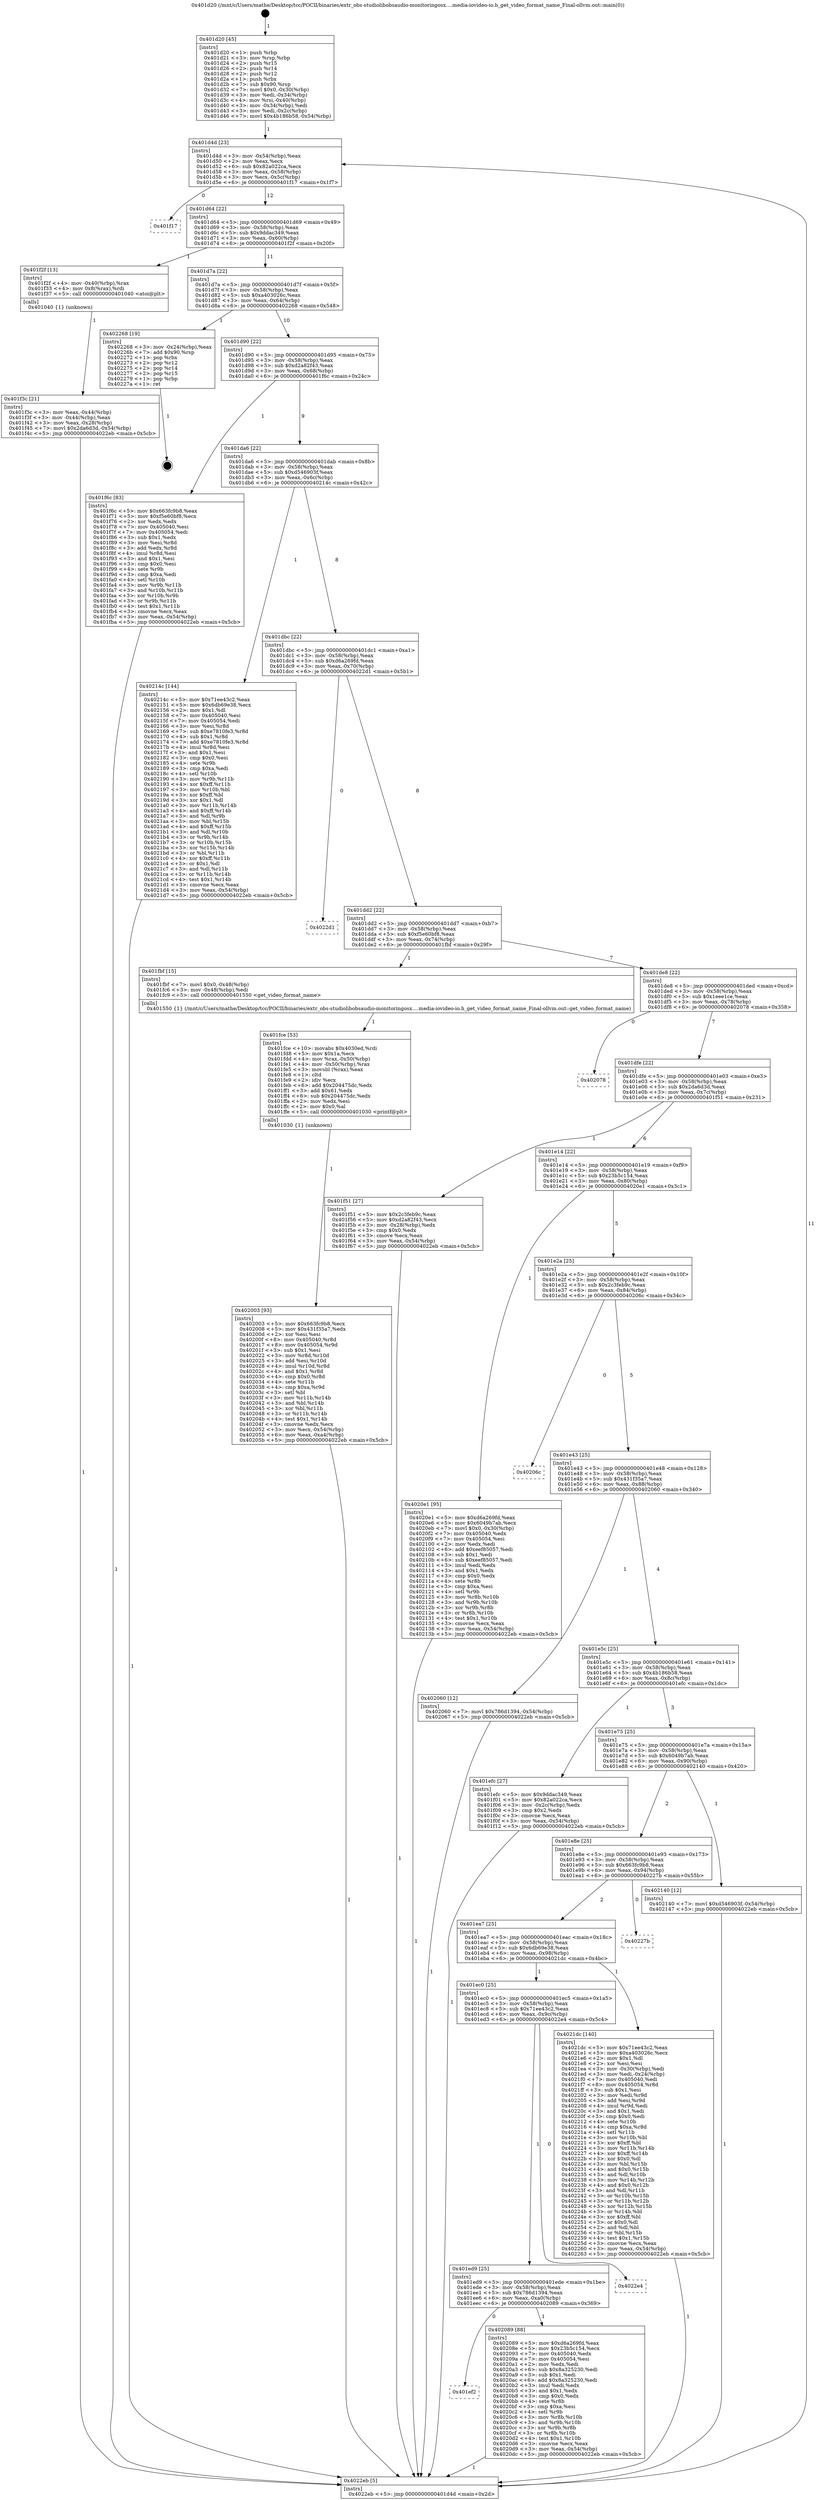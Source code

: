 digraph "0x401d20" {
  label = "0x401d20 (/mnt/c/Users/mathe/Desktop/tcc/POCII/binaries/extr_obs-studiolibobsaudio-monitoringosx....media-iovideo-io.h_get_video_format_name_Final-ollvm.out::main(0))"
  labelloc = "t"
  node[shape=record]

  Entry [label="",width=0.3,height=0.3,shape=circle,fillcolor=black,style=filled]
  "0x401d4d" [label="{
     0x401d4d [23]\l
     | [instrs]\l
     &nbsp;&nbsp;0x401d4d \<+3\>: mov -0x54(%rbp),%eax\l
     &nbsp;&nbsp;0x401d50 \<+2\>: mov %eax,%ecx\l
     &nbsp;&nbsp;0x401d52 \<+6\>: sub $0x82a022ca,%ecx\l
     &nbsp;&nbsp;0x401d58 \<+3\>: mov %eax,-0x58(%rbp)\l
     &nbsp;&nbsp;0x401d5b \<+3\>: mov %ecx,-0x5c(%rbp)\l
     &nbsp;&nbsp;0x401d5e \<+6\>: je 0000000000401f17 \<main+0x1f7\>\l
  }"]
  "0x401f17" [label="{
     0x401f17\l
  }", style=dashed]
  "0x401d64" [label="{
     0x401d64 [22]\l
     | [instrs]\l
     &nbsp;&nbsp;0x401d64 \<+5\>: jmp 0000000000401d69 \<main+0x49\>\l
     &nbsp;&nbsp;0x401d69 \<+3\>: mov -0x58(%rbp),%eax\l
     &nbsp;&nbsp;0x401d6c \<+5\>: sub $0x9ddac349,%eax\l
     &nbsp;&nbsp;0x401d71 \<+3\>: mov %eax,-0x60(%rbp)\l
     &nbsp;&nbsp;0x401d74 \<+6\>: je 0000000000401f2f \<main+0x20f\>\l
  }"]
  Exit [label="",width=0.3,height=0.3,shape=circle,fillcolor=black,style=filled,peripheries=2]
  "0x401f2f" [label="{
     0x401f2f [13]\l
     | [instrs]\l
     &nbsp;&nbsp;0x401f2f \<+4\>: mov -0x40(%rbp),%rax\l
     &nbsp;&nbsp;0x401f33 \<+4\>: mov 0x8(%rax),%rdi\l
     &nbsp;&nbsp;0x401f37 \<+5\>: call 0000000000401040 \<atoi@plt\>\l
     | [calls]\l
     &nbsp;&nbsp;0x401040 \{1\} (unknown)\l
  }"]
  "0x401d7a" [label="{
     0x401d7a [22]\l
     | [instrs]\l
     &nbsp;&nbsp;0x401d7a \<+5\>: jmp 0000000000401d7f \<main+0x5f\>\l
     &nbsp;&nbsp;0x401d7f \<+3\>: mov -0x58(%rbp),%eax\l
     &nbsp;&nbsp;0x401d82 \<+5\>: sub $0xa403026c,%eax\l
     &nbsp;&nbsp;0x401d87 \<+3\>: mov %eax,-0x64(%rbp)\l
     &nbsp;&nbsp;0x401d8a \<+6\>: je 0000000000402268 \<main+0x548\>\l
  }"]
  "0x401ef2" [label="{
     0x401ef2\l
  }", style=dashed]
  "0x402268" [label="{
     0x402268 [19]\l
     | [instrs]\l
     &nbsp;&nbsp;0x402268 \<+3\>: mov -0x24(%rbp),%eax\l
     &nbsp;&nbsp;0x40226b \<+7\>: add $0x90,%rsp\l
     &nbsp;&nbsp;0x402272 \<+1\>: pop %rbx\l
     &nbsp;&nbsp;0x402273 \<+2\>: pop %r12\l
     &nbsp;&nbsp;0x402275 \<+2\>: pop %r14\l
     &nbsp;&nbsp;0x402277 \<+2\>: pop %r15\l
     &nbsp;&nbsp;0x402279 \<+1\>: pop %rbp\l
     &nbsp;&nbsp;0x40227a \<+1\>: ret\l
  }"]
  "0x401d90" [label="{
     0x401d90 [22]\l
     | [instrs]\l
     &nbsp;&nbsp;0x401d90 \<+5\>: jmp 0000000000401d95 \<main+0x75\>\l
     &nbsp;&nbsp;0x401d95 \<+3\>: mov -0x58(%rbp),%eax\l
     &nbsp;&nbsp;0x401d98 \<+5\>: sub $0xd2a82f43,%eax\l
     &nbsp;&nbsp;0x401d9d \<+3\>: mov %eax,-0x68(%rbp)\l
     &nbsp;&nbsp;0x401da0 \<+6\>: je 0000000000401f6c \<main+0x24c\>\l
  }"]
  "0x402089" [label="{
     0x402089 [88]\l
     | [instrs]\l
     &nbsp;&nbsp;0x402089 \<+5\>: mov $0xd6a269fd,%eax\l
     &nbsp;&nbsp;0x40208e \<+5\>: mov $0x23b5c154,%ecx\l
     &nbsp;&nbsp;0x402093 \<+7\>: mov 0x405040,%edx\l
     &nbsp;&nbsp;0x40209a \<+7\>: mov 0x405054,%esi\l
     &nbsp;&nbsp;0x4020a1 \<+2\>: mov %edx,%edi\l
     &nbsp;&nbsp;0x4020a3 \<+6\>: sub $0x8a325230,%edi\l
     &nbsp;&nbsp;0x4020a9 \<+3\>: sub $0x1,%edi\l
     &nbsp;&nbsp;0x4020ac \<+6\>: add $0x8a325230,%edi\l
     &nbsp;&nbsp;0x4020b2 \<+3\>: imul %edi,%edx\l
     &nbsp;&nbsp;0x4020b5 \<+3\>: and $0x1,%edx\l
     &nbsp;&nbsp;0x4020b8 \<+3\>: cmp $0x0,%edx\l
     &nbsp;&nbsp;0x4020bb \<+4\>: sete %r8b\l
     &nbsp;&nbsp;0x4020bf \<+3\>: cmp $0xa,%esi\l
     &nbsp;&nbsp;0x4020c2 \<+4\>: setl %r9b\l
     &nbsp;&nbsp;0x4020c6 \<+3\>: mov %r8b,%r10b\l
     &nbsp;&nbsp;0x4020c9 \<+3\>: and %r9b,%r10b\l
     &nbsp;&nbsp;0x4020cc \<+3\>: xor %r9b,%r8b\l
     &nbsp;&nbsp;0x4020cf \<+3\>: or %r8b,%r10b\l
     &nbsp;&nbsp;0x4020d2 \<+4\>: test $0x1,%r10b\l
     &nbsp;&nbsp;0x4020d6 \<+3\>: cmovne %ecx,%eax\l
     &nbsp;&nbsp;0x4020d9 \<+3\>: mov %eax,-0x54(%rbp)\l
     &nbsp;&nbsp;0x4020dc \<+5\>: jmp 00000000004022eb \<main+0x5cb\>\l
  }"]
  "0x401f6c" [label="{
     0x401f6c [83]\l
     | [instrs]\l
     &nbsp;&nbsp;0x401f6c \<+5\>: mov $0x663fc9b8,%eax\l
     &nbsp;&nbsp;0x401f71 \<+5\>: mov $0xf5e60bf8,%ecx\l
     &nbsp;&nbsp;0x401f76 \<+2\>: xor %edx,%edx\l
     &nbsp;&nbsp;0x401f78 \<+7\>: mov 0x405040,%esi\l
     &nbsp;&nbsp;0x401f7f \<+7\>: mov 0x405054,%edi\l
     &nbsp;&nbsp;0x401f86 \<+3\>: sub $0x1,%edx\l
     &nbsp;&nbsp;0x401f89 \<+3\>: mov %esi,%r8d\l
     &nbsp;&nbsp;0x401f8c \<+3\>: add %edx,%r8d\l
     &nbsp;&nbsp;0x401f8f \<+4\>: imul %r8d,%esi\l
     &nbsp;&nbsp;0x401f93 \<+3\>: and $0x1,%esi\l
     &nbsp;&nbsp;0x401f96 \<+3\>: cmp $0x0,%esi\l
     &nbsp;&nbsp;0x401f99 \<+4\>: sete %r9b\l
     &nbsp;&nbsp;0x401f9d \<+3\>: cmp $0xa,%edi\l
     &nbsp;&nbsp;0x401fa0 \<+4\>: setl %r10b\l
     &nbsp;&nbsp;0x401fa4 \<+3\>: mov %r9b,%r11b\l
     &nbsp;&nbsp;0x401fa7 \<+3\>: and %r10b,%r11b\l
     &nbsp;&nbsp;0x401faa \<+3\>: xor %r10b,%r9b\l
     &nbsp;&nbsp;0x401fad \<+3\>: or %r9b,%r11b\l
     &nbsp;&nbsp;0x401fb0 \<+4\>: test $0x1,%r11b\l
     &nbsp;&nbsp;0x401fb4 \<+3\>: cmovne %ecx,%eax\l
     &nbsp;&nbsp;0x401fb7 \<+3\>: mov %eax,-0x54(%rbp)\l
     &nbsp;&nbsp;0x401fba \<+5\>: jmp 00000000004022eb \<main+0x5cb\>\l
  }"]
  "0x401da6" [label="{
     0x401da6 [22]\l
     | [instrs]\l
     &nbsp;&nbsp;0x401da6 \<+5\>: jmp 0000000000401dab \<main+0x8b\>\l
     &nbsp;&nbsp;0x401dab \<+3\>: mov -0x58(%rbp),%eax\l
     &nbsp;&nbsp;0x401dae \<+5\>: sub $0xd546903f,%eax\l
     &nbsp;&nbsp;0x401db3 \<+3\>: mov %eax,-0x6c(%rbp)\l
     &nbsp;&nbsp;0x401db6 \<+6\>: je 000000000040214c \<main+0x42c\>\l
  }"]
  "0x401ed9" [label="{
     0x401ed9 [25]\l
     | [instrs]\l
     &nbsp;&nbsp;0x401ed9 \<+5\>: jmp 0000000000401ede \<main+0x1be\>\l
     &nbsp;&nbsp;0x401ede \<+3\>: mov -0x58(%rbp),%eax\l
     &nbsp;&nbsp;0x401ee1 \<+5\>: sub $0x786d1394,%eax\l
     &nbsp;&nbsp;0x401ee6 \<+6\>: mov %eax,-0xa0(%rbp)\l
     &nbsp;&nbsp;0x401eec \<+6\>: je 0000000000402089 \<main+0x369\>\l
  }"]
  "0x40214c" [label="{
     0x40214c [144]\l
     | [instrs]\l
     &nbsp;&nbsp;0x40214c \<+5\>: mov $0x71ee43c2,%eax\l
     &nbsp;&nbsp;0x402151 \<+5\>: mov $0x6db69e38,%ecx\l
     &nbsp;&nbsp;0x402156 \<+2\>: mov $0x1,%dl\l
     &nbsp;&nbsp;0x402158 \<+7\>: mov 0x405040,%esi\l
     &nbsp;&nbsp;0x40215f \<+7\>: mov 0x405054,%edi\l
     &nbsp;&nbsp;0x402166 \<+3\>: mov %esi,%r8d\l
     &nbsp;&nbsp;0x402169 \<+7\>: sub $0xe7810fe3,%r8d\l
     &nbsp;&nbsp;0x402170 \<+4\>: sub $0x1,%r8d\l
     &nbsp;&nbsp;0x402174 \<+7\>: add $0xe7810fe3,%r8d\l
     &nbsp;&nbsp;0x40217b \<+4\>: imul %r8d,%esi\l
     &nbsp;&nbsp;0x40217f \<+3\>: and $0x1,%esi\l
     &nbsp;&nbsp;0x402182 \<+3\>: cmp $0x0,%esi\l
     &nbsp;&nbsp;0x402185 \<+4\>: sete %r9b\l
     &nbsp;&nbsp;0x402189 \<+3\>: cmp $0xa,%edi\l
     &nbsp;&nbsp;0x40218c \<+4\>: setl %r10b\l
     &nbsp;&nbsp;0x402190 \<+3\>: mov %r9b,%r11b\l
     &nbsp;&nbsp;0x402193 \<+4\>: xor $0xff,%r11b\l
     &nbsp;&nbsp;0x402197 \<+3\>: mov %r10b,%bl\l
     &nbsp;&nbsp;0x40219a \<+3\>: xor $0xff,%bl\l
     &nbsp;&nbsp;0x40219d \<+3\>: xor $0x1,%dl\l
     &nbsp;&nbsp;0x4021a0 \<+3\>: mov %r11b,%r14b\l
     &nbsp;&nbsp;0x4021a3 \<+4\>: and $0xff,%r14b\l
     &nbsp;&nbsp;0x4021a7 \<+3\>: and %dl,%r9b\l
     &nbsp;&nbsp;0x4021aa \<+3\>: mov %bl,%r15b\l
     &nbsp;&nbsp;0x4021ad \<+4\>: and $0xff,%r15b\l
     &nbsp;&nbsp;0x4021b1 \<+3\>: and %dl,%r10b\l
     &nbsp;&nbsp;0x4021b4 \<+3\>: or %r9b,%r14b\l
     &nbsp;&nbsp;0x4021b7 \<+3\>: or %r10b,%r15b\l
     &nbsp;&nbsp;0x4021ba \<+3\>: xor %r15b,%r14b\l
     &nbsp;&nbsp;0x4021bd \<+3\>: or %bl,%r11b\l
     &nbsp;&nbsp;0x4021c0 \<+4\>: xor $0xff,%r11b\l
     &nbsp;&nbsp;0x4021c4 \<+3\>: or $0x1,%dl\l
     &nbsp;&nbsp;0x4021c7 \<+3\>: and %dl,%r11b\l
     &nbsp;&nbsp;0x4021ca \<+3\>: or %r11b,%r14b\l
     &nbsp;&nbsp;0x4021cd \<+4\>: test $0x1,%r14b\l
     &nbsp;&nbsp;0x4021d1 \<+3\>: cmovne %ecx,%eax\l
     &nbsp;&nbsp;0x4021d4 \<+3\>: mov %eax,-0x54(%rbp)\l
     &nbsp;&nbsp;0x4021d7 \<+5\>: jmp 00000000004022eb \<main+0x5cb\>\l
  }"]
  "0x401dbc" [label="{
     0x401dbc [22]\l
     | [instrs]\l
     &nbsp;&nbsp;0x401dbc \<+5\>: jmp 0000000000401dc1 \<main+0xa1\>\l
     &nbsp;&nbsp;0x401dc1 \<+3\>: mov -0x58(%rbp),%eax\l
     &nbsp;&nbsp;0x401dc4 \<+5\>: sub $0xd6a269fd,%eax\l
     &nbsp;&nbsp;0x401dc9 \<+3\>: mov %eax,-0x70(%rbp)\l
     &nbsp;&nbsp;0x401dcc \<+6\>: je 00000000004022d1 \<main+0x5b1\>\l
  }"]
  "0x4022e4" [label="{
     0x4022e4\l
  }", style=dashed]
  "0x4022d1" [label="{
     0x4022d1\l
  }", style=dashed]
  "0x401dd2" [label="{
     0x401dd2 [22]\l
     | [instrs]\l
     &nbsp;&nbsp;0x401dd2 \<+5\>: jmp 0000000000401dd7 \<main+0xb7\>\l
     &nbsp;&nbsp;0x401dd7 \<+3\>: mov -0x58(%rbp),%eax\l
     &nbsp;&nbsp;0x401dda \<+5\>: sub $0xf5e60bf8,%eax\l
     &nbsp;&nbsp;0x401ddf \<+3\>: mov %eax,-0x74(%rbp)\l
     &nbsp;&nbsp;0x401de2 \<+6\>: je 0000000000401fbf \<main+0x29f\>\l
  }"]
  "0x401ec0" [label="{
     0x401ec0 [25]\l
     | [instrs]\l
     &nbsp;&nbsp;0x401ec0 \<+5\>: jmp 0000000000401ec5 \<main+0x1a5\>\l
     &nbsp;&nbsp;0x401ec5 \<+3\>: mov -0x58(%rbp),%eax\l
     &nbsp;&nbsp;0x401ec8 \<+5\>: sub $0x71ee43c2,%eax\l
     &nbsp;&nbsp;0x401ecd \<+6\>: mov %eax,-0x9c(%rbp)\l
     &nbsp;&nbsp;0x401ed3 \<+6\>: je 00000000004022e4 \<main+0x5c4\>\l
  }"]
  "0x401fbf" [label="{
     0x401fbf [15]\l
     | [instrs]\l
     &nbsp;&nbsp;0x401fbf \<+7\>: movl $0x0,-0x48(%rbp)\l
     &nbsp;&nbsp;0x401fc6 \<+3\>: mov -0x48(%rbp),%edi\l
     &nbsp;&nbsp;0x401fc9 \<+5\>: call 0000000000401550 \<get_video_format_name\>\l
     | [calls]\l
     &nbsp;&nbsp;0x401550 \{1\} (/mnt/c/Users/mathe/Desktop/tcc/POCII/binaries/extr_obs-studiolibobsaudio-monitoringosx....media-iovideo-io.h_get_video_format_name_Final-ollvm.out::get_video_format_name)\l
  }"]
  "0x401de8" [label="{
     0x401de8 [22]\l
     | [instrs]\l
     &nbsp;&nbsp;0x401de8 \<+5\>: jmp 0000000000401ded \<main+0xcd\>\l
     &nbsp;&nbsp;0x401ded \<+3\>: mov -0x58(%rbp),%eax\l
     &nbsp;&nbsp;0x401df0 \<+5\>: sub $0x1eee1ce,%eax\l
     &nbsp;&nbsp;0x401df5 \<+3\>: mov %eax,-0x78(%rbp)\l
     &nbsp;&nbsp;0x401df8 \<+6\>: je 0000000000402078 \<main+0x358\>\l
  }"]
  "0x4021dc" [label="{
     0x4021dc [140]\l
     | [instrs]\l
     &nbsp;&nbsp;0x4021dc \<+5\>: mov $0x71ee43c2,%eax\l
     &nbsp;&nbsp;0x4021e1 \<+5\>: mov $0xa403026c,%ecx\l
     &nbsp;&nbsp;0x4021e6 \<+2\>: mov $0x1,%dl\l
     &nbsp;&nbsp;0x4021e8 \<+2\>: xor %esi,%esi\l
     &nbsp;&nbsp;0x4021ea \<+3\>: mov -0x30(%rbp),%edi\l
     &nbsp;&nbsp;0x4021ed \<+3\>: mov %edi,-0x24(%rbp)\l
     &nbsp;&nbsp;0x4021f0 \<+7\>: mov 0x405040,%edi\l
     &nbsp;&nbsp;0x4021f7 \<+8\>: mov 0x405054,%r8d\l
     &nbsp;&nbsp;0x4021ff \<+3\>: sub $0x1,%esi\l
     &nbsp;&nbsp;0x402202 \<+3\>: mov %edi,%r9d\l
     &nbsp;&nbsp;0x402205 \<+3\>: add %esi,%r9d\l
     &nbsp;&nbsp;0x402208 \<+4\>: imul %r9d,%edi\l
     &nbsp;&nbsp;0x40220c \<+3\>: and $0x1,%edi\l
     &nbsp;&nbsp;0x40220f \<+3\>: cmp $0x0,%edi\l
     &nbsp;&nbsp;0x402212 \<+4\>: sete %r10b\l
     &nbsp;&nbsp;0x402216 \<+4\>: cmp $0xa,%r8d\l
     &nbsp;&nbsp;0x40221a \<+4\>: setl %r11b\l
     &nbsp;&nbsp;0x40221e \<+3\>: mov %r10b,%bl\l
     &nbsp;&nbsp;0x402221 \<+3\>: xor $0xff,%bl\l
     &nbsp;&nbsp;0x402224 \<+3\>: mov %r11b,%r14b\l
     &nbsp;&nbsp;0x402227 \<+4\>: xor $0xff,%r14b\l
     &nbsp;&nbsp;0x40222b \<+3\>: xor $0x0,%dl\l
     &nbsp;&nbsp;0x40222e \<+3\>: mov %bl,%r15b\l
     &nbsp;&nbsp;0x402231 \<+4\>: and $0x0,%r15b\l
     &nbsp;&nbsp;0x402235 \<+3\>: and %dl,%r10b\l
     &nbsp;&nbsp;0x402238 \<+3\>: mov %r14b,%r12b\l
     &nbsp;&nbsp;0x40223b \<+4\>: and $0x0,%r12b\l
     &nbsp;&nbsp;0x40223f \<+3\>: and %dl,%r11b\l
     &nbsp;&nbsp;0x402242 \<+3\>: or %r10b,%r15b\l
     &nbsp;&nbsp;0x402245 \<+3\>: or %r11b,%r12b\l
     &nbsp;&nbsp;0x402248 \<+3\>: xor %r12b,%r15b\l
     &nbsp;&nbsp;0x40224b \<+3\>: or %r14b,%bl\l
     &nbsp;&nbsp;0x40224e \<+3\>: xor $0xff,%bl\l
     &nbsp;&nbsp;0x402251 \<+3\>: or $0x0,%dl\l
     &nbsp;&nbsp;0x402254 \<+2\>: and %dl,%bl\l
     &nbsp;&nbsp;0x402256 \<+3\>: or %bl,%r15b\l
     &nbsp;&nbsp;0x402259 \<+4\>: test $0x1,%r15b\l
     &nbsp;&nbsp;0x40225d \<+3\>: cmovne %ecx,%eax\l
     &nbsp;&nbsp;0x402260 \<+3\>: mov %eax,-0x54(%rbp)\l
     &nbsp;&nbsp;0x402263 \<+5\>: jmp 00000000004022eb \<main+0x5cb\>\l
  }"]
  "0x402078" [label="{
     0x402078\l
  }", style=dashed]
  "0x401dfe" [label="{
     0x401dfe [22]\l
     | [instrs]\l
     &nbsp;&nbsp;0x401dfe \<+5\>: jmp 0000000000401e03 \<main+0xe3\>\l
     &nbsp;&nbsp;0x401e03 \<+3\>: mov -0x58(%rbp),%eax\l
     &nbsp;&nbsp;0x401e06 \<+5\>: sub $0x2da6d3d,%eax\l
     &nbsp;&nbsp;0x401e0b \<+3\>: mov %eax,-0x7c(%rbp)\l
     &nbsp;&nbsp;0x401e0e \<+6\>: je 0000000000401f51 \<main+0x231\>\l
  }"]
  "0x401ea7" [label="{
     0x401ea7 [25]\l
     | [instrs]\l
     &nbsp;&nbsp;0x401ea7 \<+5\>: jmp 0000000000401eac \<main+0x18c\>\l
     &nbsp;&nbsp;0x401eac \<+3\>: mov -0x58(%rbp),%eax\l
     &nbsp;&nbsp;0x401eaf \<+5\>: sub $0x6db69e38,%eax\l
     &nbsp;&nbsp;0x401eb4 \<+6\>: mov %eax,-0x98(%rbp)\l
     &nbsp;&nbsp;0x401eba \<+6\>: je 00000000004021dc \<main+0x4bc\>\l
  }"]
  "0x401f51" [label="{
     0x401f51 [27]\l
     | [instrs]\l
     &nbsp;&nbsp;0x401f51 \<+5\>: mov $0x2c3feb9c,%eax\l
     &nbsp;&nbsp;0x401f56 \<+5\>: mov $0xd2a82f43,%ecx\l
     &nbsp;&nbsp;0x401f5b \<+3\>: mov -0x28(%rbp),%edx\l
     &nbsp;&nbsp;0x401f5e \<+3\>: cmp $0x0,%edx\l
     &nbsp;&nbsp;0x401f61 \<+3\>: cmove %ecx,%eax\l
     &nbsp;&nbsp;0x401f64 \<+3\>: mov %eax,-0x54(%rbp)\l
     &nbsp;&nbsp;0x401f67 \<+5\>: jmp 00000000004022eb \<main+0x5cb\>\l
  }"]
  "0x401e14" [label="{
     0x401e14 [22]\l
     | [instrs]\l
     &nbsp;&nbsp;0x401e14 \<+5\>: jmp 0000000000401e19 \<main+0xf9\>\l
     &nbsp;&nbsp;0x401e19 \<+3\>: mov -0x58(%rbp),%eax\l
     &nbsp;&nbsp;0x401e1c \<+5\>: sub $0x23b5c154,%eax\l
     &nbsp;&nbsp;0x401e21 \<+3\>: mov %eax,-0x80(%rbp)\l
     &nbsp;&nbsp;0x401e24 \<+6\>: je 00000000004020e1 \<main+0x3c1\>\l
  }"]
  "0x40227b" [label="{
     0x40227b\l
  }", style=dashed]
  "0x4020e1" [label="{
     0x4020e1 [95]\l
     | [instrs]\l
     &nbsp;&nbsp;0x4020e1 \<+5\>: mov $0xd6a269fd,%eax\l
     &nbsp;&nbsp;0x4020e6 \<+5\>: mov $0x6049b7ab,%ecx\l
     &nbsp;&nbsp;0x4020eb \<+7\>: movl $0x0,-0x30(%rbp)\l
     &nbsp;&nbsp;0x4020f2 \<+7\>: mov 0x405040,%edx\l
     &nbsp;&nbsp;0x4020f9 \<+7\>: mov 0x405054,%esi\l
     &nbsp;&nbsp;0x402100 \<+2\>: mov %edx,%edi\l
     &nbsp;&nbsp;0x402102 \<+6\>: add $0xeef85057,%edi\l
     &nbsp;&nbsp;0x402108 \<+3\>: sub $0x1,%edi\l
     &nbsp;&nbsp;0x40210b \<+6\>: sub $0xeef85057,%edi\l
     &nbsp;&nbsp;0x402111 \<+3\>: imul %edi,%edx\l
     &nbsp;&nbsp;0x402114 \<+3\>: and $0x1,%edx\l
     &nbsp;&nbsp;0x402117 \<+3\>: cmp $0x0,%edx\l
     &nbsp;&nbsp;0x40211a \<+4\>: sete %r8b\l
     &nbsp;&nbsp;0x40211e \<+3\>: cmp $0xa,%esi\l
     &nbsp;&nbsp;0x402121 \<+4\>: setl %r9b\l
     &nbsp;&nbsp;0x402125 \<+3\>: mov %r8b,%r10b\l
     &nbsp;&nbsp;0x402128 \<+3\>: and %r9b,%r10b\l
     &nbsp;&nbsp;0x40212b \<+3\>: xor %r9b,%r8b\l
     &nbsp;&nbsp;0x40212e \<+3\>: or %r8b,%r10b\l
     &nbsp;&nbsp;0x402131 \<+4\>: test $0x1,%r10b\l
     &nbsp;&nbsp;0x402135 \<+3\>: cmovne %ecx,%eax\l
     &nbsp;&nbsp;0x402138 \<+3\>: mov %eax,-0x54(%rbp)\l
     &nbsp;&nbsp;0x40213b \<+5\>: jmp 00000000004022eb \<main+0x5cb\>\l
  }"]
  "0x401e2a" [label="{
     0x401e2a [25]\l
     | [instrs]\l
     &nbsp;&nbsp;0x401e2a \<+5\>: jmp 0000000000401e2f \<main+0x10f\>\l
     &nbsp;&nbsp;0x401e2f \<+3\>: mov -0x58(%rbp),%eax\l
     &nbsp;&nbsp;0x401e32 \<+5\>: sub $0x2c3feb9c,%eax\l
     &nbsp;&nbsp;0x401e37 \<+6\>: mov %eax,-0x84(%rbp)\l
     &nbsp;&nbsp;0x401e3d \<+6\>: je 000000000040206c \<main+0x34c\>\l
  }"]
  "0x401e8e" [label="{
     0x401e8e [25]\l
     | [instrs]\l
     &nbsp;&nbsp;0x401e8e \<+5\>: jmp 0000000000401e93 \<main+0x173\>\l
     &nbsp;&nbsp;0x401e93 \<+3\>: mov -0x58(%rbp),%eax\l
     &nbsp;&nbsp;0x401e96 \<+5\>: sub $0x663fc9b8,%eax\l
     &nbsp;&nbsp;0x401e9b \<+6\>: mov %eax,-0x94(%rbp)\l
     &nbsp;&nbsp;0x401ea1 \<+6\>: je 000000000040227b \<main+0x55b\>\l
  }"]
  "0x40206c" [label="{
     0x40206c\l
  }", style=dashed]
  "0x401e43" [label="{
     0x401e43 [25]\l
     | [instrs]\l
     &nbsp;&nbsp;0x401e43 \<+5\>: jmp 0000000000401e48 \<main+0x128\>\l
     &nbsp;&nbsp;0x401e48 \<+3\>: mov -0x58(%rbp),%eax\l
     &nbsp;&nbsp;0x401e4b \<+5\>: sub $0x431f35a7,%eax\l
     &nbsp;&nbsp;0x401e50 \<+6\>: mov %eax,-0x88(%rbp)\l
     &nbsp;&nbsp;0x401e56 \<+6\>: je 0000000000402060 \<main+0x340\>\l
  }"]
  "0x402140" [label="{
     0x402140 [12]\l
     | [instrs]\l
     &nbsp;&nbsp;0x402140 \<+7\>: movl $0xd546903f,-0x54(%rbp)\l
     &nbsp;&nbsp;0x402147 \<+5\>: jmp 00000000004022eb \<main+0x5cb\>\l
  }"]
  "0x402060" [label="{
     0x402060 [12]\l
     | [instrs]\l
     &nbsp;&nbsp;0x402060 \<+7\>: movl $0x786d1394,-0x54(%rbp)\l
     &nbsp;&nbsp;0x402067 \<+5\>: jmp 00000000004022eb \<main+0x5cb\>\l
  }"]
  "0x401e5c" [label="{
     0x401e5c [25]\l
     | [instrs]\l
     &nbsp;&nbsp;0x401e5c \<+5\>: jmp 0000000000401e61 \<main+0x141\>\l
     &nbsp;&nbsp;0x401e61 \<+3\>: mov -0x58(%rbp),%eax\l
     &nbsp;&nbsp;0x401e64 \<+5\>: sub $0x4b186b58,%eax\l
     &nbsp;&nbsp;0x401e69 \<+6\>: mov %eax,-0x8c(%rbp)\l
     &nbsp;&nbsp;0x401e6f \<+6\>: je 0000000000401efc \<main+0x1dc\>\l
  }"]
  "0x402003" [label="{
     0x402003 [93]\l
     | [instrs]\l
     &nbsp;&nbsp;0x402003 \<+5\>: mov $0x663fc9b8,%ecx\l
     &nbsp;&nbsp;0x402008 \<+5\>: mov $0x431f35a7,%edx\l
     &nbsp;&nbsp;0x40200d \<+2\>: xor %esi,%esi\l
     &nbsp;&nbsp;0x40200f \<+8\>: mov 0x405040,%r8d\l
     &nbsp;&nbsp;0x402017 \<+8\>: mov 0x405054,%r9d\l
     &nbsp;&nbsp;0x40201f \<+3\>: sub $0x1,%esi\l
     &nbsp;&nbsp;0x402022 \<+3\>: mov %r8d,%r10d\l
     &nbsp;&nbsp;0x402025 \<+3\>: add %esi,%r10d\l
     &nbsp;&nbsp;0x402028 \<+4\>: imul %r10d,%r8d\l
     &nbsp;&nbsp;0x40202c \<+4\>: and $0x1,%r8d\l
     &nbsp;&nbsp;0x402030 \<+4\>: cmp $0x0,%r8d\l
     &nbsp;&nbsp;0x402034 \<+4\>: sete %r11b\l
     &nbsp;&nbsp;0x402038 \<+4\>: cmp $0xa,%r9d\l
     &nbsp;&nbsp;0x40203c \<+3\>: setl %bl\l
     &nbsp;&nbsp;0x40203f \<+3\>: mov %r11b,%r14b\l
     &nbsp;&nbsp;0x402042 \<+3\>: and %bl,%r14b\l
     &nbsp;&nbsp;0x402045 \<+3\>: xor %bl,%r11b\l
     &nbsp;&nbsp;0x402048 \<+3\>: or %r11b,%r14b\l
     &nbsp;&nbsp;0x40204b \<+4\>: test $0x1,%r14b\l
     &nbsp;&nbsp;0x40204f \<+3\>: cmovne %edx,%ecx\l
     &nbsp;&nbsp;0x402052 \<+3\>: mov %ecx,-0x54(%rbp)\l
     &nbsp;&nbsp;0x402055 \<+6\>: mov %eax,-0xa4(%rbp)\l
     &nbsp;&nbsp;0x40205b \<+5\>: jmp 00000000004022eb \<main+0x5cb\>\l
  }"]
  "0x401efc" [label="{
     0x401efc [27]\l
     | [instrs]\l
     &nbsp;&nbsp;0x401efc \<+5\>: mov $0x9ddac349,%eax\l
     &nbsp;&nbsp;0x401f01 \<+5\>: mov $0x82a022ca,%ecx\l
     &nbsp;&nbsp;0x401f06 \<+3\>: mov -0x2c(%rbp),%edx\l
     &nbsp;&nbsp;0x401f09 \<+3\>: cmp $0x2,%edx\l
     &nbsp;&nbsp;0x401f0c \<+3\>: cmovne %ecx,%eax\l
     &nbsp;&nbsp;0x401f0f \<+3\>: mov %eax,-0x54(%rbp)\l
     &nbsp;&nbsp;0x401f12 \<+5\>: jmp 00000000004022eb \<main+0x5cb\>\l
  }"]
  "0x401e75" [label="{
     0x401e75 [25]\l
     | [instrs]\l
     &nbsp;&nbsp;0x401e75 \<+5\>: jmp 0000000000401e7a \<main+0x15a\>\l
     &nbsp;&nbsp;0x401e7a \<+3\>: mov -0x58(%rbp),%eax\l
     &nbsp;&nbsp;0x401e7d \<+5\>: sub $0x6049b7ab,%eax\l
     &nbsp;&nbsp;0x401e82 \<+6\>: mov %eax,-0x90(%rbp)\l
     &nbsp;&nbsp;0x401e88 \<+6\>: je 0000000000402140 \<main+0x420\>\l
  }"]
  "0x4022eb" [label="{
     0x4022eb [5]\l
     | [instrs]\l
     &nbsp;&nbsp;0x4022eb \<+5\>: jmp 0000000000401d4d \<main+0x2d\>\l
  }"]
  "0x401d20" [label="{
     0x401d20 [45]\l
     | [instrs]\l
     &nbsp;&nbsp;0x401d20 \<+1\>: push %rbp\l
     &nbsp;&nbsp;0x401d21 \<+3\>: mov %rsp,%rbp\l
     &nbsp;&nbsp;0x401d24 \<+2\>: push %r15\l
     &nbsp;&nbsp;0x401d26 \<+2\>: push %r14\l
     &nbsp;&nbsp;0x401d28 \<+2\>: push %r12\l
     &nbsp;&nbsp;0x401d2a \<+1\>: push %rbx\l
     &nbsp;&nbsp;0x401d2b \<+7\>: sub $0x90,%rsp\l
     &nbsp;&nbsp;0x401d32 \<+7\>: movl $0x0,-0x30(%rbp)\l
     &nbsp;&nbsp;0x401d39 \<+3\>: mov %edi,-0x34(%rbp)\l
     &nbsp;&nbsp;0x401d3c \<+4\>: mov %rsi,-0x40(%rbp)\l
     &nbsp;&nbsp;0x401d40 \<+3\>: mov -0x34(%rbp),%edi\l
     &nbsp;&nbsp;0x401d43 \<+3\>: mov %edi,-0x2c(%rbp)\l
     &nbsp;&nbsp;0x401d46 \<+7\>: movl $0x4b186b58,-0x54(%rbp)\l
  }"]
  "0x401f3c" [label="{
     0x401f3c [21]\l
     | [instrs]\l
     &nbsp;&nbsp;0x401f3c \<+3\>: mov %eax,-0x44(%rbp)\l
     &nbsp;&nbsp;0x401f3f \<+3\>: mov -0x44(%rbp),%eax\l
     &nbsp;&nbsp;0x401f42 \<+3\>: mov %eax,-0x28(%rbp)\l
     &nbsp;&nbsp;0x401f45 \<+7\>: movl $0x2da6d3d,-0x54(%rbp)\l
     &nbsp;&nbsp;0x401f4c \<+5\>: jmp 00000000004022eb \<main+0x5cb\>\l
  }"]
  "0x401fce" [label="{
     0x401fce [53]\l
     | [instrs]\l
     &nbsp;&nbsp;0x401fce \<+10\>: movabs $0x4030ed,%rdi\l
     &nbsp;&nbsp;0x401fd8 \<+5\>: mov $0x1a,%ecx\l
     &nbsp;&nbsp;0x401fdd \<+4\>: mov %rax,-0x50(%rbp)\l
     &nbsp;&nbsp;0x401fe1 \<+4\>: mov -0x50(%rbp),%rax\l
     &nbsp;&nbsp;0x401fe5 \<+3\>: movsbl (%rax),%eax\l
     &nbsp;&nbsp;0x401fe8 \<+1\>: cltd\l
     &nbsp;&nbsp;0x401fe9 \<+2\>: idiv %ecx\l
     &nbsp;&nbsp;0x401feb \<+6\>: add $0x204475dc,%edx\l
     &nbsp;&nbsp;0x401ff1 \<+3\>: add $0x61,%edx\l
     &nbsp;&nbsp;0x401ff4 \<+6\>: sub $0x204475dc,%edx\l
     &nbsp;&nbsp;0x401ffa \<+2\>: mov %edx,%esi\l
     &nbsp;&nbsp;0x401ffc \<+2\>: mov $0x0,%al\l
     &nbsp;&nbsp;0x401ffe \<+5\>: call 0000000000401030 \<printf@plt\>\l
     | [calls]\l
     &nbsp;&nbsp;0x401030 \{1\} (unknown)\l
  }"]
  Entry -> "0x401d20" [label=" 1"]
  "0x401d4d" -> "0x401f17" [label=" 0"]
  "0x401d4d" -> "0x401d64" [label=" 12"]
  "0x402268" -> Exit [label=" 1"]
  "0x401d64" -> "0x401f2f" [label=" 1"]
  "0x401d64" -> "0x401d7a" [label=" 11"]
  "0x4021dc" -> "0x4022eb" [label=" 1"]
  "0x401d7a" -> "0x402268" [label=" 1"]
  "0x401d7a" -> "0x401d90" [label=" 10"]
  "0x40214c" -> "0x4022eb" [label=" 1"]
  "0x401d90" -> "0x401f6c" [label=" 1"]
  "0x401d90" -> "0x401da6" [label=" 9"]
  "0x402140" -> "0x4022eb" [label=" 1"]
  "0x401da6" -> "0x40214c" [label=" 1"]
  "0x401da6" -> "0x401dbc" [label=" 8"]
  "0x402089" -> "0x4022eb" [label=" 1"]
  "0x401dbc" -> "0x4022d1" [label=" 0"]
  "0x401dbc" -> "0x401dd2" [label=" 8"]
  "0x401ed9" -> "0x401ef2" [label=" 0"]
  "0x401dd2" -> "0x401fbf" [label=" 1"]
  "0x401dd2" -> "0x401de8" [label=" 7"]
  "0x4020e1" -> "0x4022eb" [label=" 1"]
  "0x401de8" -> "0x402078" [label=" 0"]
  "0x401de8" -> "0x401dfe" [label=" 7"]
  "0x401ec0" -> "0x401ed9" [label=" 1"]
  "0x401dfe" -> "0x401f51" [label=" 1"]
  "0x401dfe" -> "0x401e14" [label=" 6"]
  "0x401ed9" -> "0x402089" [label=" 1"]
  "0x401e14" -> "0x4020e1" [label=" 1"]
  "0x401e14" -> "0x401e2a" [label=" 5"]
  "0x401ea7" -> "0x401ec0" [label=" 1"]
  "0x401e2a" -> "0x40206c" [label=" 0"]
  "0x401e2a" -> "0x401e43" [label=" 5"]
  "0x401ec0" -> "0x4022e4" [label=" 0"]
  "0x401e43" -> "0x402060" [label=" 1"]
  "0x401e43" -> "0x401e5c" [label=" 4"]
  "0x401e8e" -> "0x401ea7" [label=" 2"]
  "0x401e5c" -> "0x401efc" [label=" 1"]
  "0x401e5c" -> "0x401e75" [label=" 3"]
  "0x401efc" -> "0x4022eb" [label=" 1"]
  "0x401d20" -> "0x401d4d" [label=" 1"]
  "0x4022eb" -> "0x401d4d" [label=" 11"]
  "0x401f2f" -> "0x401f3c" [label=" 1"]
  "0x401f3c" -> "0x4022eb" [label=" 1"]
  "0x401f51" -> "0x4022eb" [label=" 1"]
  "0x401f6c" -> "0x4022eb" [label=" 1"]
  "0x401fbf" -> "0x401fce" [label=" 1"]
  "0x401fce" -> "0x402003" [label=" 1"]
  "0x402003" -> "0x4022eb" [label=" 1"]
  "0x402060" -> "0x4022eb" [label=" 1"]
  "0x401e8e" -> "0x40227b" [label=" 0"]
  "0x401e75" -> "0x402140" [label=" 1"]
  "0x401e75" -> "0x401e8e" [label=" 2"]
  "0x401ea7" -> "0x4021dc" [label=" 1"]
}
